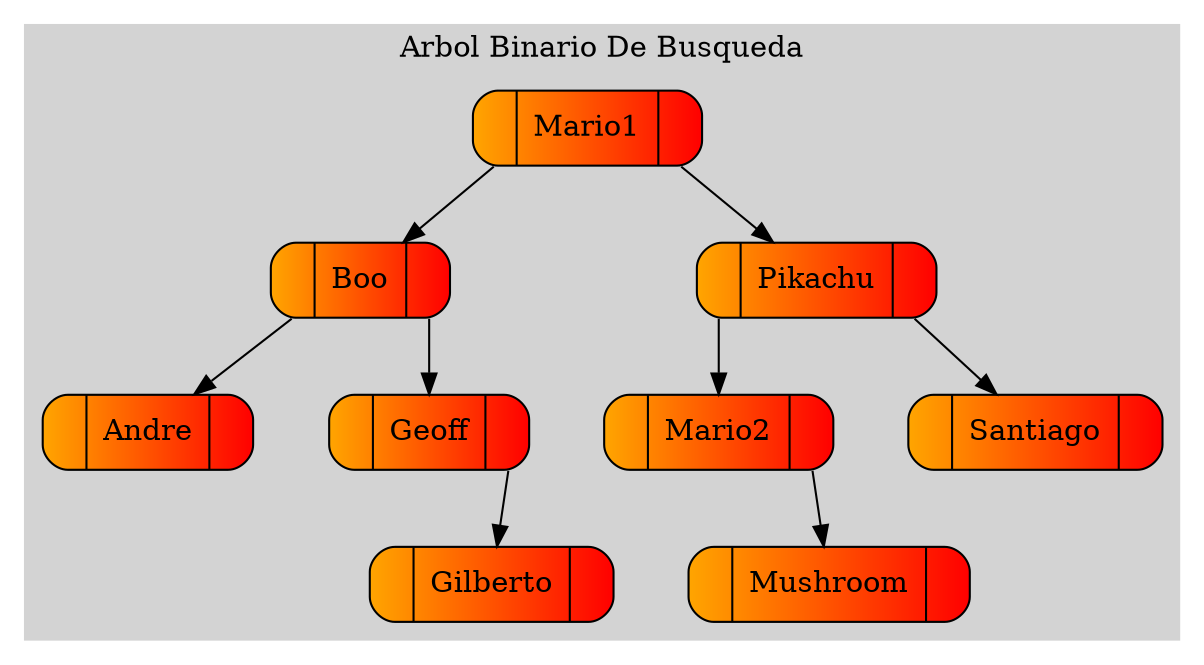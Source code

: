 digraph arbol
{
	rankdir=TB;
	ordering=out;	graph [splines=compound,nodesep=0.5];
	subgraph cluster_0{
	style=filled;
	color=lightgrey;
	labelloc=t;
	node [shape = record, style="rounded,filled", fillcolor="orange:red",width=0.7,height=0.5];

	NodoAndre[label="<izquierda>|Andre|<derecha>"];
	NodoBoo[label="<izquierda>|Boo|<derecha>"];
	NodoGeoff[label="<izquierda>|Geoff|<derecha>"];
	NodoGilberto[label="<izquierda>|Gilberto|<derecha>"];
	NodoMario1[label="<izquierda>|Mario1|<derecha>"];
	NodoMario2[label="<izquierda>|Mario2|<derecha>"];
	NodoMushroom[label="<izquierda>|Mushroom|<derecha>"];
	NodoPikachu[label="<izquierda>|Pikachu|<derecha>"];
	NodoSantiago[label="<izquierda>|Santiago|<derecha>"];


	NodoBoo:izquierda->NodoAndre;
	NodoBoo:derecha->NodoGeoff;
	NodoGeoff:derecha->NodoGilberto;
	NodoMario1:izquierda->NodoBoo;
	NodoMario1:derecha->NodoPikachu;
	NodoMario2:derecha->NodoMushroom;
	NodoPikachu:izquierda->NodoMario2;
	NodoPikachu:derecha->NodoSantiago;


	label="Arbol Binario De Busqueda";
	}
}
